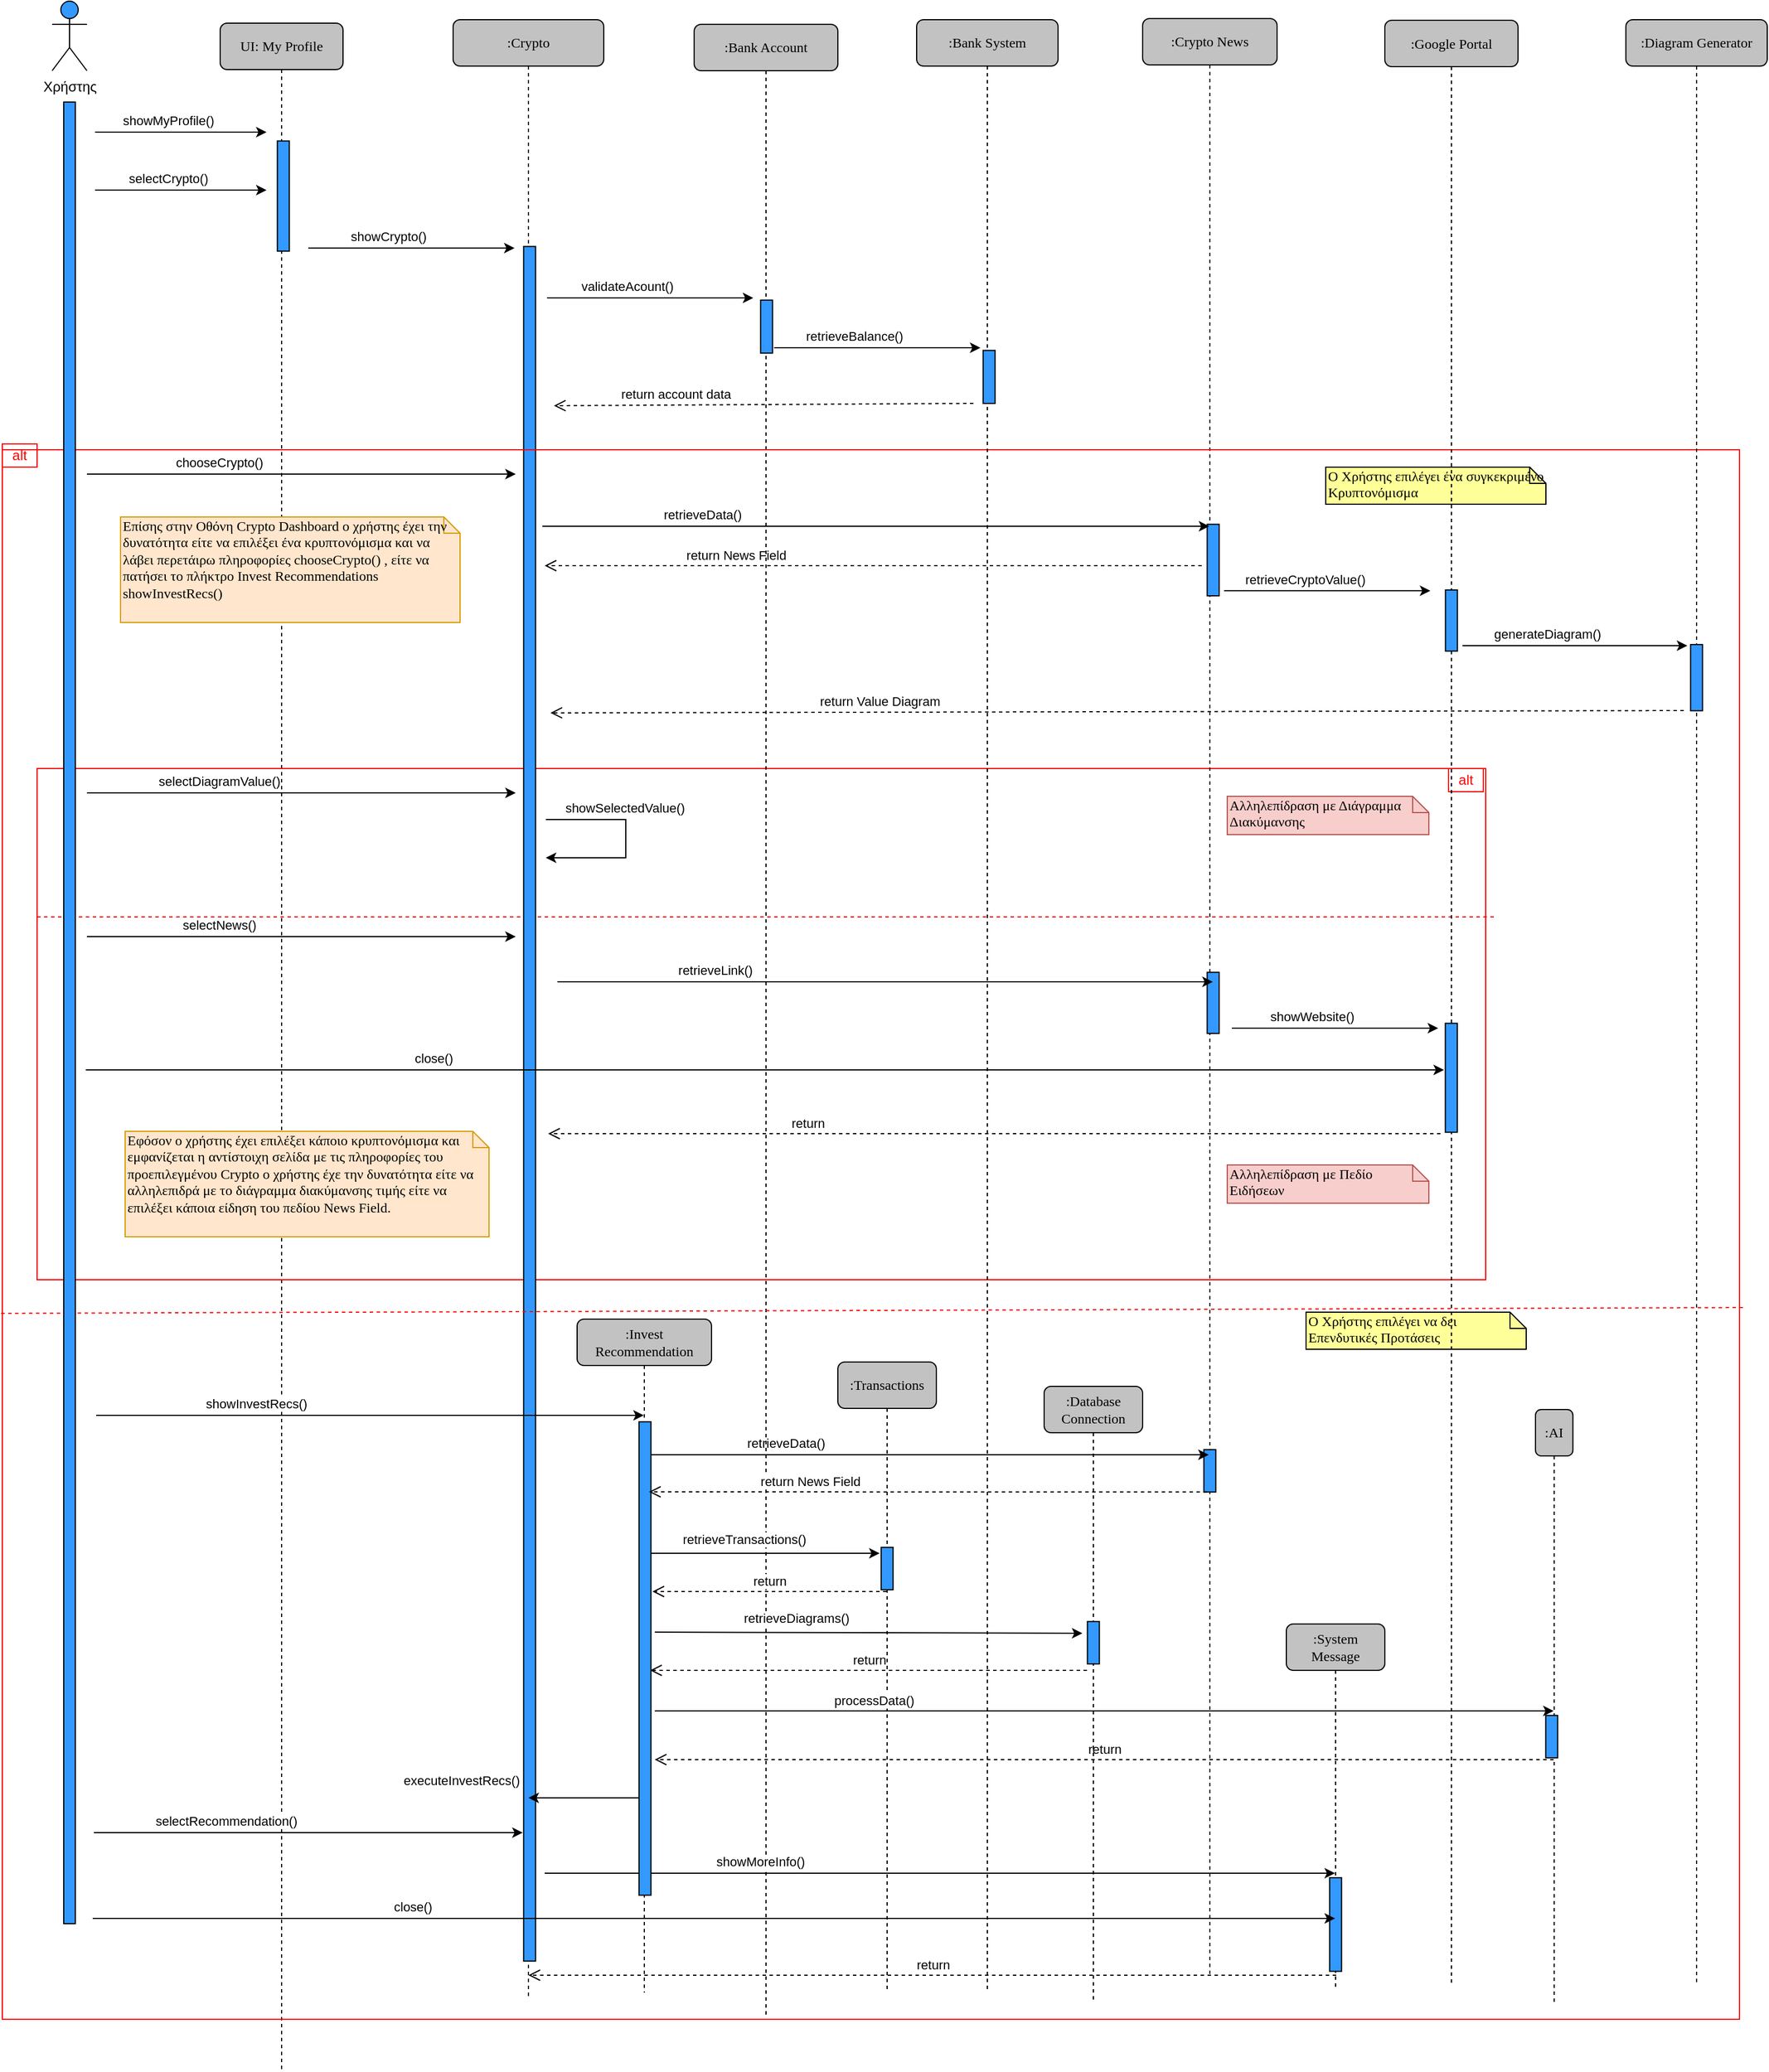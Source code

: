 <mxfile version="18.0.4" type="device"><diagram name="Page-1" id="13e1069c-82ec-6db2-03f1-153e76fe0fe0"><mxGraphModel dx="2372" dy="1528" grid="0" gridSize="10" guides="1" tooltips="1" connect="1" arrows="1" fold="1" page="0" pageScale="1" pageWidth="1100" pageHeight="850" background="none" math="0" shadow="0"><root><mxCell id="0"/><mxCell id="1" parent="0"/><mxCell id="r9DO_F_iBcvIoqcSVnVy-100" value="Χρήστης" style="shape=umlActor;verticalLabelPosition=bottom;verticalAlign=top;html=1;outlineConnect=0;fillColor=#3399FF;" parent="1" vertex="1"><mxGeometry x="104" y="86" width="30" height="60" as="geometry"/></mxCell><mxCell id="r9DO_F_iBcvIoqcSVnVy-105" value="UI: My Profile" style="shape=umlLifeline;perimeter=lifelinePerimeter;whiteSpace=wrap;html=1;container=1;collapsible=0;recursiveResize=0;outlineConnect=0;rounded=1;shadow=0;comic=0;labelBackgroundColor=none;strokeWidth=1;fontFamily=Verdana;fontSize=12;align=center;fillColor=#C2C2C2;" parent="1" vertex="1"><mxGeometry x="249" y="105" width="106" height="1766" as="geometry"/></mxCell><mxCell id="IzQKCPGa3qGo2pPBu95K-99" value="" style="rounded=0;whiteSpace=wrap;html=1;rotation=90;fillColor=#3399FF;" parent="r9DO_F_iBcvIoqcSVnVy-105" vertex="1"><mxGeometry x="6.98" y="144" width="95.03" height="10.33" as="geometry"/></mxCell><mxCell id="nU4apH7koYgpEo66-jCc-3" value="" style="endArrow=classic;html=1;rounded=0;" edge="1" parent="r9DO_F_iBcvIoqcSVnVy-105"><mxGeometry width="50" height="50" relative="1" as="geometry"><mxPoint x="76" y="194.0" as="sourcePoint"/><mxPoint x="254" y="194" as="targetPoint"/></mxGeometry></mxCell><mxCell id="nU4apH7koYgpEo66-jCc-4" value="showCrypto()" style="edgeLabel;html=1;align=center;verticalAlign=middle;resizable=0;points=[];" vertex="1" connectable="0" parent="nU4apH7koYgpEo66-jCc-3"><mxGeometry x="-0.537" y="3" relative="1" as="geometry"><mxPoint x="28" y="-7" as="offset"/></mxGeometry></mxCell><mxCell id="nU4apH7koYgpEo66-jCc-52" value="" style="rounded=0;whiteSpace=wrap;html=1;fillColor=none;shadow=0;strokeColor=#FF0000;" vertex="1" parent="r9DO_F_iBcvIoqcSVnVy-105"><mxGeometry x="-158" y="643" width="1250" height="441" as="geometry"/></mxCell><mxCell id="nU4apH7koYgpEo66-jCc-53" value="Εφόσον ο χρήστης έχει επιλέξει κάποιο κρυπτονόμισμα και εμφανίζεται η αντίστοιχη σελίδα με τις πληροφορίες του προεπιλεγμένου Crypto ο χρήστης έχε την δυνατότητα είτε να αλληλεπιδρά με το διάγραμμα διακύμανσης τιμής είτε να επιλέξει κάποια είδηση του πεδίου News Field." style="shape=note;whiteSpace=wrap;html=1;size=14;verticalAlign=top;align=left;spacingTop=-6;rounded=0;shadow=0;comic=0;labelBackgroundColor=none;strokeWidth=1;fontFamily=Verdana;fontSize=12;fillColor=#ffe6cc;strokeColor=#d79b00;" vertex="1" parent="r9DO_F_iBcvIoqcSVnVy-105"><mxGeometry x="-82" y="956" width="314" height="91" as="geometry"/></mxCell><mxCell id="nU4apH7koYgpEo66-jCc-54" value="" style="endArrow=none;dashed=1;html=1;rounded=0;strokeColor=#FF0000;exitX=0.004;exitY=0.624;exitDx=0;exitDy=0;exitPerimeter=0;" edge="1" parent="r9DO_F_iBcvIoqcSVnVy-105"><mxGeometry width="50" height="50" relative="1" as="geometry"><mxPoint x="-158.0" y="771.001" as="sourcePoint"/><mxPoint x="1099" y="771" as="targetPoint"/><Array as="points"/></mxGeometry></mxCell><mxCell id="nU4apH7koYgpEo66-jCc-55" value="Aλληλεπίδραση με Διάγραμμα Διακύμανσης" style="shape=note;whiteSpace=wrap;html=1;size=14;verticalAlign=top;align=left;spacingTop=-6;rounded=0;shadow=0;comic=0;labelBackgroundColor=none;strokeWidth=1;fontFamily=Verdana;fontSize=12;fillColor=#f8cecc;strokeColor=#b85450;" vertex="1" parent="r9DO_F_iBcvIoqcSVnVy-105"><mxGeometry x="869" y="667" width="174" height="33" as="geometry"/></mxCell><mxCell id="nU4apH7koYgpEo66-jCc-56" value="Aλληλεπίδραση με Πεδίο Ειδήσεων" style="shape=note;whiteSpace=wrap;html=1;size=14;verticalAlign=top;align=left;spacingTop=-6;rounded=0;shadow=0;comic=0;labelBackgroundColor=none;strokeWidth=1;fontFamily=Verdana;fontSize=12;fillColor=#f8cecc;strokeColor=#b85450;" vertex="1" parent="r9DO_F_iBcvIoqcSVnVy-105"><mxGeometry x="869" y="985" width="174" height="33" as="geometry"/></mxCell><mxCell id="nU4apH7koYgpEo66-jCc-106" value="&lt;font color=&quot;#ff0000&quot;&gt;alt&lt;/font&gt;" style="rounded=0;whiteSpace=wrap;html=1;shadow=0;fillColor=default;strokeColor=#FF0000;" vertex="1" parent="r9DO_F_iBcvIoqcSVnVy-105"><mxGeometry x="1060" y="643" width="30" height="20" as="geometry"/></mxCell><mxCell id="nU4apH7koYgpEo66-jCc-108" value="&lt;font color=&quot;#ff0000&quot;&gt;alt&lt;/font&gt;" style="rounded=0;whiteSpace=wrap;html=1;shadow=0;fillColor=default;strokeColor=#FF0000;" vertex="1" parent="r9DO_F_iBcvIoqcSVnVy-105"><mxGeometry x="-188" y="363" width="30" height="20" as="geometry"/></mxCell><mxCell id="nU4apH7koYgpEo66-jCc-109" value="O Χρήστης επιλέγει ένα συγκεκριμένο Κρυπτονόμισμα" style="shape=note;whiteSpace=wrap;html=1;size=14;verticalAlign=top;align=left;spacingTop=-6;rounded=0;shadow=0;comic=0;labelBackgroundColor=none;strokeWidth=1;fontFamily=Verdana;fontSize=12;fillColor=#FFFF99;strokeColor=#000000;" vertex="1" parent="r9DO_F_iBcvIoqcSVnVy-105"><mxGeometry x="954" y="383" width="190" height="32" as="geometry"/></mxCell><mxCell id="nU4apH7koYgpEo66-jCc-110" value="O Χρήστης επιλέγει να δει Επενδυτικές Προτάσεις&amp;nbsp;" style="shape=note;whiteSpace=wrap;html=1;size=14;verticalAlign=top;align=left;spacingTop=-6;rounded=0;shadow=0;comic=0;labelBackgroundColor=none;strokeWidth=1;fontFamily=Verdana;fontSize=12;fillColor=#FFFF99;strokeColor=#000000;" vertex="1" parent="r9DO_F_iBcvIoqcSVnVy-105"><mxGeometry x="937" y="1112" width="190" height="32" as="geometry"/></mxCell><mxCell id="xUHtidkTW_1M5ktOETjh-2" value=":Crypto News" style="shape=umlLifeline;perimeter=lifelinePerimeter;whiteSpace=wrap;html=1;container=1;collapsible=0;recursiveResize=0;outlineConnect=0;rounded=1;shadow=0;comic=0;labelBackgroundColor=none;strokeWidth=1;fontFamily=Verdana;fontSize=12;align=center;fillColor=#C2C2C2;" parent="1" vertex="1"><mxGeometry x="1045" y="101" width="116" height="1688" as="geometry"/></mxCell><mxCell id="nU4apH7koYgpEo66-jCc-28" value="" style="rounded=0;whiteSpace=wrap;html=1;rotation=90;fillColor=#3399FF;" vertex="1" parent="xUHtidkTW_1M5ktOETjh-2"><mxGeometry x="30.02" y="461.98" width="61.7" height="10.33" as="geometry"/></mxCell><mxCell id="nU4apH7koYgpEo66-jCc-23" value="" style="endArrow=classic;html=1;rounded=0;" edge="1" parent="xUHtidkTW_1M5ktOETjh-2"><mxGeometry width="50" height="50" relative="1" as="geometry"><mxPoint x="70.26" y="493.66" as="sourcePoint"/><mxPoint x="248.26" y="493.66" as="targetPoint"/></mxGeometry></mxCell><mxCell id="nU4apH7koYgpEo66-jCc-24" value="retrieveCryptoValue()" style="edgeLabel;html=1;align=center;verticalAlign=middle;resizable=0;points=[];" vertex="1" connectable="0" parent="nU4apH7koYgpEo66-jCc-23"><mxGeometry x="-0.537" y="3" relative="1" as="geometry"><mxPoint x="28" y="-7" as="offset"/></mxGeometry></mxCell><mxCell id="nU4apH7koYgpEo66-jCc-32" value="return News Field" style="html=1;verticalAlign=bottom;endArrow=open;dashed=1;endSize=8;rounded=0;" edge="1" parent="xUHtidkTW_1M5ktOETjh-2"><mxGeometry x="0.42" relative="1" as="geometry"><mxPoint x="51" y="472" as="sourcePoint"/><mxPoint x="-516" y="472" as="targetPoint"/><mxPoint as="offset"/></mxGeometry></mxCell><mxCell id="nU4apH7koYgpEo66-jCc-59" value="" style="rounded=0;whiteSpace=wrap;html=1;rotation=90;fillColor=#3399FF;" vertex="1" parent="xUHtidkTW_1M5ktOETjh-2"><mxGeometry x="34.49" y="844" width="52.74" height="10.33" as="geometry"/></mxCell><mxCell id="nU4apH7koYgpEo66-jCc-66" value="" style="rounded=0;whiteSpace=wrap;html=1;rotation=90;fillColor=#3399FF;" vertex="1" parent="xUHtidkTW_1M5ktOETjh-2"><mxGeometry x="39.71" y="1247.72" width="36.57" height="10.33" as="geometry"/></mxCell><mxCell id="nU4apH7koYgpEo66-jCc-75" value="" style="endArrow=classic;html=1;rounded=0;" edge="1" parent="xUHtidkTW_1M5ktOETjh-2"><mxGeometry width="50" height="50" relative="1" as="geometry"><mxPoint x="-425" y="1239" as="sourcePoint"/><mxPoint x="57" y="1239" as="targetPoint"/></mxGeometry></mxCell><mxCell id="nU4apH7koYgpEo66-jCc-76" value="retrieveData()" style="edgeLabel;html=1;align=center;verticalAlign=middle;resizable=0;points=[];" vertex="1" connectable="0" parent="nU4apH7koYgpEo66-jCc-75"><mxGeometry x="-0.537" y="3" relative="1" as="geometry"><mxPoint x="5" y="-7" as="offset"/></mxGeometry></mxCell><mxCell id="xUHtidkTW_1M5ktOETjh-3" value=":Crypto" style="shape=umlLifeline;perimeter=lifelinePerimeter;whiteSpace=wrap;html=1;container=1;collapsible=0;recursiveResize=0;outlineConnect=0;rounded=1;shadow=0;comic=0;labelBackgroundColor=none;strokeWidth=1;fontFamily=Verdana;fontSize=12;align=center;fillColor=#C2C2C2;" parent="1" vertex="1"><mxGeometry x="450" y="102" width="130" height="1706" as="geometry"/></mxCell><mxCell id="nU4apH7koYgpEo66-jCc-8" value="" style="rounded=0;whiteSpace=wrap;html=1;rotation=90;fillColor=#3399FF;" vertex="1" parent="xUHtidkTW_1M5ktOETjh-3"><mxGeometry x="-673.58" y="930.07" width="1479.19" height="10.33" as="geometry"/></mxCell><mxCell id="nU4apH7koYgpEo66-jCc-21" value="" style="endArrow=classic;html=1;rounded=0;" edge="1" parent="xUHtidkTW_1M5ktOETjh-3" target="xUHtidkTW_1M5ktOETjh-2"><mxGeometry width="50" height="50" relative="1" as="geometry"><mxPoint x="77" y="437" as="sourcePoint"/><mxPoint x="255" y="437" as="targetPoint"/></mxGeometry></mxCell><mxCell id="nU4apH7koYgpEo66-jCc-22" value="retrieveData()" style="edgeLabel;html=1;align=center;verticalAlign=middle;resizable=0;points=[];" vertex="1" connectable="0" parent="nU4apH7koYgpEo66-jCc-21"><mxGeometry x="-0.537" y="3" relative="1" as="geometry"><mxPoint x="5" y="-7" as="offset"/></mxGeometry></mxCell><mxCell id="nU4apH7koYgpEo66-jCc-60" value="" style="endArrow=classic;html=1;rounded=0;" edge="1" parent="xUHtidkTW_1M5ktOETjh-3" target="nU4apH7koYgpEo66-jCc-65"><mxGeometry width="50" height="50" relative="1" as="geometry"><mxPoint x="-308" y="1204.0" as="sourcePoint"/><mxPoint x="156" y="1200" as="targetPoint"/></mxGeometry></mxCell><mxCell id="nU4apH7koYgpEo66-jCc-61" value="showInvestRecs()" style="edgeLabel;html=1;align=center;verticalAlign=middle;resizable=0;points=[];" vertex="1" connectable="0" parent="nU4apH7koYgpEo66-jCc-60"><mxGeometry x="-0.537" y="3" relative="1" as="geometry"><mxPoint x="28" y="-7" as="offset"/></mxGeometry></mxCell><mxCell id="IzQKCPGa3qGo2pPBu95K-2" value=":Bank Account" style="shape=umlLifeline;perimeter=lifelinePerimeter;whiteSpace=wrap;html=1;container=1;collapsible=0;recursiveResize=0;outlineConnect=0;rounded=1;shadow=0;comic=0;labelBackgroundColor=none;strokeWidth=1;fontFamily=Verdana;fontSize=12;align=center;fillColor=#C2C2C2;" parent="1" vertex="1"><mxGeometry x="658" y="106" width="124" height="1717" as="geometry"/></mxCell><mxCell id="nU4apH7koYgpEo66-jCc-119" value="" style="rounded=0;whiteSpace=wrap;html=1;fillColor=none;shadow=0;strokeColor=#FF0000;" vertex="1" parent="IzQKCPGa3qGo2pPBu95K-2"><mxGeometry x="-597" y="367" width="1499" height="1354" as="geometry"/></mxCell><mxCell id="nU4apH7koYgpEo66-jCc-16" value="" style="rounded=0;whiteSpace=wrap;html=1;rotation=90;fillColor=#3399FF;" vertex="1" parent="IzQKCPGa3qGo2pPBu95K-2"><mxGeometry x="39.63" y="255.62" width="45.75" height="10.33" as="geometry"/></mxCell><mxCell id="nU4apH7koYgpEo66-jCc-37" value="" style="endArrow=classic;html=1;rounded=0;" edge="1" parent="IzQKCPGa3qGo2pPBu95K-2"><mxGeometry width="50" height="50" relative="1" as="geometry"><mxPoint x="-118" y="826" as="sourcePoint"/><mxPoint x="447.5" y="826" as="targetPoint"/></mxGeometry></mxCell><mxCell id="nU4apH7koYgpEo66-jCc-38" value="retrieveLink()" style="edgeLabel;html=1;align=center;verticalAlign=middle;resizable=0;points=[];" vertex="1" connectable="0" parent="nU4apH7koYgpEo66-jCc-37"><mxGeometry x="-0.537" y="3" relative="1" as="geometry"><mxPoint x="5" y="-7" as="offset"/></mxGeometry></mxCell><mxCell id="nU4apH7koYgpEo66-jCc-79" value="return" style="html=1;verticalAlign=bottom;endArrow=open;dashed=1;endSize=8;rounded=0;" edge="1" parent="IzQKCPGa3qGo2pPBu95K-2" source="nU4apH7koYgpEo66-jCc-64"><mxGeometry relative="1" as="geometry"><mxPoint x="44" y="1352" as="sourcePoint"/><mxPoint x="-36" y="1352" as="targetPoint"/></mxGeometry></mxCell><mxCell id="nU4apH7koYgpEo66-jCc-89" value="" style="endArrow=classic;html=1;rounded=0;" edge="1" parent="IzQKCPGa3qGo2pPBu95K-2"><mxGeometry width="50" height="50" relative="1" as="geometry"><mxPoint x="-34" y="1387" as="sourcePoint"/><mxPoint x="335" y="1388" as="targetPoint"/></mxGeometry></mxCell><mxCell id="nU4apH7koYgpEo66-jCc-90" value="retrieveDiagrams()" style="edgeLabel;html=1;align=center;verticalAlign=middle;resizable=0;points=[];" vertex="1" connectable="0" parent="nU4apH7koYgpEo66-jCc-89"><mxGeometry x="-0.537" y="3" relative="1" as="geometry"><mxPoint x="36" y="-9" as="offset"/></mxGeometry></mxCell><mxCell id="nU4apH7koYgpEo66-jCc-91" value="return" style="html=1;verticalAlign=bottom;endArrow=open;dashed=1;endSize=8;rounded=0;" edge="1" parent="IzQKCPGa3qGo2pPBu95K-2"><mxGeometry relative="1" as="geometry"><mxPoint x="339" y="1420" as="sourcePoint"/><mxPoint x="-38" y="1420" as="targetPoint"/></mxGeometry></mxCell><mxCell id="nU4apH7koYgpEo66-jCc-117" value="return" style="html=1;verticalAlign=bottom;endArrow=open;dashed=1;endSize=8;rounded=0;" edge="1" parent="IzQKCPGa3qGo2pPBu95K-2" source="nU4apH7koYgpEo66-jCc-111"><mxGeometry relative="1" as="geometry"><mxPoint x="343" y="1497" as="sourcePoint"/><mxPoint x="-34" y="1497" as="targetPoint"/></mxGeometry></mxCell><mxCell id="nU4apH7koYgpEo66-jCc-120" value="" style="endArrow=none;dashed=1;html=1;rounded=0;strokeColor=#FF0000;" edge="1" parent="IzQKCPGa3qGo2pPBu95K-2"><mxGeometry width="50" height="50" relative="1" as="geometry"><mxPoint x="-598" y="1112" as="sourcePoint"/><mxPoint x="907" y="1107" as="targetPoint"/></mxGeometry></mxCell><mxCell id="IzQKCPGa3qGo2pPBu95K-96" value=":Diagram Generator" style="shape=umlLifeline;perimeter=lifelinePerimeter;whiteSpace=wrap;html=1;container=1;collapsible=0;recursiveResize=0;outlineConnect=0;rounded=1;shadow=0;comic=0;labelBackgroundColor=none;strokeWidth=1;fontFamily=Verdana;fontSize=12;align=center;fillColor=#C2C2C2;" parent="1" vertex="1"><mxGeometry x="1462" y="102" width="122" height="1694" as="geometry"/></mxCell><mxCell id="nU4apH7koYgpEo66-jCc-30" value="" style="rounded=0;whiteSpace=wrap;html=1;rotation=90;fillColor=#3399FF;" vertex="1" parent="IzQKCPGa3qGo2pPBu95K-96"><mxGeometry x="32.44" y="562.45" width="57.11" height="10.33" as="geometry"/></mxCell><mxCell id="IzQKCPGa3qGo2pPBu95K-97" value=":Google Portal" style="shape=umlLifeline;perimeter=lifelinePerimeter;whiteSpace=wrap;html=1;container=1;collapsible=0;recursiveResize=0;outlineConnect=0;rounded=1;shadow=0;comic=0;labelBackgroundColor=none;strokeWidth=1;fontFamily=Verdana;fontSize=12;align=center;fillColor=#C2C2C2;" parent="1" vertex="1"><mxGeometry x="1254" y="102.5" width="114.93" height="1696" as="geometry"/></mxCell><mxCell id="nU4apH7koYgpEo66-jCc-29" value="" style="rounded=0;whiteSpace=wrap;html=1;rotation=90;fillColor=#3399FF;" vertex="1" parent="IzQKCPGa3qGo2pPBu95K-97"><mxGeometry x="31.1" y="512.67" width="52.74" height="10.33" as="geometry"/></mxCell><mxCell id="nU4apH7koYgpEo66-jCc-44" value="" style="rounded=0;whiteSpace=wrap;html=1;rotation=90;fillColor=#3399FF;" vertex="1" parent="IzQKCPGa3qGo2pPBu95K-97"><mxGeometry x="10.37" y="907.13" width="94" height="10.33" as="geometry"/></mxCell><mxCell id="IzQKCPGa3qGo2pPBu95K-98" value="" style="rounded=0;whiteSpace=wrap;html=1;rotation=90;fillColor=#3399FF;" parent="1" vertex="1"><mxGeometry x="-666.76" y="953.81" width="1571.52" height="10" as="geometry"/></mxCell><mxCell id="nU4apH7koYgpEo66-jCc-1" value="" style="endArrow=classic;html=1;rounded=0;" edge="1" parent="1"><mxGeometry width="50" height="50" relative="1" as="geometry"><mxPoint x="141" y="199" as="sourcePoint"/><mxPoint x="289" y="199" as="targetPoint"/></mxGeometry></mxCell><mxCell id="nU4apH7koYgpEo66-jCc-2" value="showMyProfile()" style="edgeLabel;html=1;align=center;verticalAlign=middle;resizable=0;points=[];" vertex="1" connectable="0" parent="nU4apH7koYgpEo66-jCc-1"><mxGeometry x="-0.537" y="3" relative="1" as="geometry"><mxPoint x="28" y="-7" as="offset"/></mxGeometry></mxCell><mxCell id="nU4apH7koYgpEo66-jCc-5" value=":Bank System" style="shape=umlLifeline;perimeter=lifelinePerimeter;whiteSpace=wrap;html=1;container=1;collapsible=0;recursiveResize=0;outlineConnect=0;rounded=1;shadow=0;comic=0;labelBackgroundColor=none;strokeWidth=1;fontFamily=Verdana;fontSize=12;align=center;fillColor=#C2C2C2;" vertex="1" parent="1"><mxGeometry x="850" y="102" width="122" height="1699" as="geometry"/></mxCell><mxCell id="nU4apH7koYgpEo66-jCc-12" value="" style="endArrow=classic;html=1;rounded=0;" edge="1" parent="nU4apH7koYgpEo66-jCc-5"><mxGeometry width="50" height="50" relative="1" as="geometry"><mxPoint x="-123" y="283" as="sourcePoint"/><mxPoint x="55" y="283" as="targetPoint"/></mxGeometry></mxCell><mxCell id="nU4apH7koYgpEo66-jCc-13" value="retrieveBalance()" style="edgeLabel;html=1;align=center;verticalAlign=middle;resizable=0;points=[];" vertex="1" connectable="0" parent="nU4apH7koYgpEo66-jCc-12"><mxGeometry x="-0.537" y="3" relative="1" as="geometry"><mxPoint x="28" y="-7" as="offset"/></mxGeometry></mxCell><mxCell id="nU4apH7koYgpEo66-jCc-17" value="" style="rounded=0;whiteSpace=wrap;html=1;rotation=90;fillColor=#3399FF;" vertex="1" parent="nU4apH7koYgpEo66-jCc-5"><mxGeometry x="39.63" y="303" width="45.75" height="10.33" as="geometry"/></mxCell><mxCell id="nU4apH7koYgpEo66-jCc-43" value="return" style="html=1;verticalAlign=bottom;endArrow=open;dashed=1;endSize=8;rounded=0;" edge="1" parent="nU4apH7koYgpEo66-jCc-5"><mxGeometry x="0.42" relative="1" as="geometry"><mxPoint x="452" y="961" as="sourcePoint"/><mxPoint x="-318" y="961" as="targetPoint"/><mxPoint as="offset"/></mxGeometry></mxCell><mxCell id="nU4apH7koYgpEo66-jCc-6" value="" style="endArrow=classic;html=1;rounded=0;" edge="1" parent="1"><mxGeometry width="50" height="50" relative="1" as="geometry"><mxPoint x="141" y="249" as="sourcePoint"/><mxPoint x="289" y="249" as="targetPoint"/></mxGeometry></mxCell><mxCell id="nU4apH7koYgpEo66-jCc-7" value="selectCrypto()" style="edgeLabel;html=1;align=center;verticalAlign=middle;resizable=0;points=[];" vertex="1" connectable="0" parent="nU4apH7koYgpEo66-jCc-6"><mxGeometry x="-0.537" y="3" relative="1" as="geometry"><mxPoint x="28" y="-7" as="offset"/></mxGeometry></mxCell><mxCell id="nU4apH7koYgpEo66-jCc-10" value="" style="endArrow=classic;html=1;rounded=0;" edge="1" parent="1"><mxGeometry width="50" height="50" relative="1" as="geometry"><mxPoint x="531" y="342" as="sourcePoint"/><mxPoint x="709" y="342" as="targetPoint"/></mxGeometry></mxCell><mxCell id="nU4apH7koYgpEo66-jCc-11" value="validateAcount()" style="edgeLabel;html=1;align=center;verticalAlign=middle;resizable=0;points=[];" vertex="1" connectable="0" parent="nU4apH7koYgpEo66-jCc-10"><mxGeometry x="-0.537" y="3" relative="1" as="geometry"><mxPoint x="28" y="-7" as="offset"/></mxGeometry></mxCell><mxCell id="nU4apH7koYgpEo66-jCc-15" value="return account data" style="html=1;verticalAlign=bottom;endArrow=open;dashed=1;endSize=8;rounded=0;" edge="1" parent="1"><mxGeometry x="0.42" relative="1" as="geometry"><mxPoint x="899" y="433" as="sourcePoint"/><mxPoint x="537" y="435" as="targetPoint"/><mxPoint as="offset"/></mxGeometry></mxCell><mxCell id="nU4apH7koYgpEo66-jCc-19" value="" style="endArrow=classic;html=1;rounded=0;" edge="1" parent="1"><mxGeometry width="50" height="50" relative="1" as="geometry"><mxPoint x="134" y="494" as="sourcePoint"/><mxPoint x="504" y="494" as="targetPoint"/></mxGeometry></mxCell><mxCell id="nU4apH7koYgpEo66-jCc-20" value="chooseCrypto()" style="edgeLabel;html=1;align=center;verticalAlign=middle;resizable=0;points=[];" vertex="1" connectable="0" parent="nU4apH7koYgpEo66-jCc-19"><mxGeometry x="-0.537" y="3" relative="1" as="geometry"><mxPoint x="28" y="-7" as="offset"/></mxGeometry></mxCell><mxCell id="nU4apH7koYgpEo66-jCc-31" value="return Value Diagram" style="html=1;verticalAlign=bottom;endArrow=open;dashed=1;endSize=8;rounded=0;" edge="1" parent="1"><mxGeometry x="0.42" relative="1" as="geometry"><mxPoint x="1512" y="698" as="sourcePoint"/><mxPoint x="534" y="700" as="targetPoint"/><mxPoint as="offset"/></mxGeometry></mxCell><mxCell id="nU4apH7koYgpEo66-jCc-25" value="" style="endArrow=classic;html=1;rounded=0;" edge="1" parent="1"><mxGeometry width="50" height="50" relative="1" as="geometry"><mxPoint x="1321" y="642" as="sourcePoint"/><mxPoint x="1515" y="642" as="targetPoint"/></mxGeometry></mxCell><mxCell id="nU4apH7koYgpEo66-jCc-26" value="generateDiagram()" style="edgeLabel;html=1;align=center;verticalAlign=middle;resizable=0;points=[];" vertex="1" connectable="0" parent="nU4apH7koYgpEo66-jCc-25"><mxGeometry x="-0.537" y="3" relative="1" as="geometry"><mxPoint x="28" y="-7" as="offset"/></mxGeometry></mxCell><mxCell id="nU4apH7koYgpEo66-jCc-33" value="" style="endArrow=classic;html=1;rounded=0;" edge="1" parent="1"><mxGeometry width="50" height="50" relative="1" as="geometry"><mxPoint x="134" y="769" as="sourcePoint"/><mxPoint x="504" y="769" as="targetPoint"/></mxGeometry></mxCell><mxCell id="nU4apH7koYgpEo66-jCc-34" value="selectDiagramValue()" style="edgeLabel;html=1;align=center;verticalAlign=middle;resizable=0;points=[];" vertex="1" connectable="0" parent="nU4apH7koYgpEo66-jCc-33"><mxGeometry x="-0.537" y="3" relative="1" as="geometry"><mxPoint x="28" y="-7" as="offset"/></mxGeometry></mxCell><mxCell id="nU4apH7koYgpEo66-jCc-35" value="" style="endArrow=classic;html=1;rounded=0;" edge="1" parent="1"><mxGeometry width="50" height="50" relative="1" as="geometry"><mxPoint x="134" y="893" as="sourcePoint"/><mxPoint x="504" y="893" as="targetPoint"/></mxGeometry></mxCell><mxCell id="nU4apH7koYgpEo66-jCc-36" value="selectNews()" style="edgeLabel;html=1;align=center;verticalAlign=middle;resizable=0;points=[];" vertex="1" connectable="0" parent="nU4apH7koYgpEo66-jCc-35"><mxGeometry x="-0.537" y="3" relative="1" as="geometry"><mxPoint x="28" y="-7" as="offset"/></mxGeometry></mxCell><mxCell id="nU4apH7koYgpEo66-jCc-39" value="" style="endArrow=classic;html=1;rounded=0;" edge="1" parent="1"><mxGeometry width="50" height="50" relative="1" as="geometry"><mxPoint x="1122.0" y="972.0" as="sourcePoint"/><mxPoint x="1300.0" y="972.0" as="targetPoint"/></mxGeometry></mxCell><mxCell id="nU4apH7koYgpEo66-jCc-40" value="showWebsite()" style="edgeLabel;html=1;align=center;verticalAlign=middle;resizable=0;points=[];" vertex="1" connectable="0" parent="nU4apH7koYgpEo66-jCc-39"><mxGeometry x="-0.537" y="3" relative="1" as="geometry"><mxPoint x="28" y="-7" as="offset"/></mxGeometry></mxCell><mxCell id="nU4apH7koYgpEo66-jCc-41" value="" style="endArrow=classic;html=1;rounded=0;" edge="1" parent="1"><mxGeometry width="50" height="50" relative="1" as="geometry"><mxPoint x="133" y="1008" as="sourcePoint"/><mxPoint x="1305" y="1008" as="targetPoint"/></mxGeometry></mxCell><mxCell id="nU4apH7koYgpEo66-jCc-42" value="close()" style="edgeLabel;html=1;align=center;verticalAlign=middle;resizable=0;points=[];" vertex="1" connectable="0" parent="nU4apH7koYgpEo66-jCc-41"><mxGeometry x="-0.537" y="3" relative="1" as="geometry"><mxPoint x="28" y="-7" as="offset"/></mxGeometry></mxCell><mxCell id="nU4apH7koYgpEo66-jCc-46" value="" style="endArrow=classic;html=1;rounded=0;" edge="1" parent="1"><mxGeometry width="50" height="50" relative="1" as="geometry"><mxPoint x="530" y="792" as="sourcePoint"/><mxPoint x="530" y="825" as="targetPoint"/><Array as="points"><mxPoint x="599" y="792"/><mxPoint x="599" y="825"/></Array></mxGeometry></mxCell><mxCell id="nU4apH7koYgpEo66-jCc-47" value="showSelectedValue()" style="edgeLabel;html=1;align=center;verticalAlign=middle;resizable=0;points=[];" vertex="1" connectable="0" parent="nU4apH7koYgpEo66-jCc-46"><mxGeometry x="-0.537" y="3" relative="1" as="geometry"><mxPoint x="28" y="-7" as="offset"/></mxGeometry></mxCell><mxCell id="nU4apH7koYgpEo66-jCc-57" value="Επίσης στην Οθόνη Crypto Dashboard ο χρήστης έχει την δυνατότητα είτε να επιλέξει ένα κρυπτονόμισμα και να λάβει περετάιρω πληροφορίες chooseCrypto() , είτε να πατήσει το πλήκτρο Invest Recommendations showInvestRecs()" style="shape=note;whiteSpace=wrap;html=1;size=14;verticalAlign=top;align=left;spacingTop=-6;rounded=0;shadow=0;comic=0;labelBackgroundColor=none;strokeWidth=1;fontFamily=Verdana;fontSize=12;fillColor=#ffe6cc;strokeColor=#d79b00;" vertex="1" parent="1"><mxGeometry x="163" y="531" width="293" height="91" as="geometry"/></mxCell><mxCell id="nU4apH7koYgpEo66-jCc-64" value=":Transactions" style="shape=umlLifeline;perimeter=lifelinePerimeter;whiteSpace=wrap;html=1;container=1;collapsible=0;recursiveResize=0;outlineConnect=0;rounded=1;shadow=0;comic=0;labelBackgroundColor=none;strokeWidth=1;fontFamily=Verdana;fontSize=12;align=center;fillColor=#C2C2C2;" vertex="1" parent="1"><mxGeometry x="782" y="1260" width="85" height="544" as="geometry"/></mxCell><mxCell id="nU4apH7koYgpEo66-jCc-77" value="" style="endArrow=classic;html=1;rounded=0;" edge="1" parent="nU4apH7koYgpEo66-jCc-64"><mxGeometry width="50" height="50" relative="1" as="geometry"><mxPoint x="-163" y="165" as="sourcePoint"/><mxPoint x="36" y="165" as="targetPoint"/></mxGeometry></mxCell><mxCell id="nU4apH7koYgpEo66-jCc-78" value="retrieveTransactions()" style="edgeLabel;html=1;align=center;verticalAlign=middle;resizable=0;points=[];" vertex="1" connectable="0" parent="nU4apH7koYgpEo66-jCc-77"><mxGeometry x="-0.537" y="3" relative="1" as="geometry"><mxPoint x="36" y="-9" as="offset"/></mxGeometry></mxCell><mxCell id="nU4apH7koYgpEo66-jCc-82" value="" style="rounded=0;whiteSpace=wrap;html=1;rotation=90;fillColor=#3399FF;" vertex="1" parent="nU4apH7koYgpEo66-jCc-64"><mxGeometry x="24.22" y="173" width="36.57" height="10.33" as="geometry"/></mxCell><mxCell id="nU4apH7koYgpEo66-jCc-100" value="" style="endArrow=classic;html=1;rounded=0;" edge="1" parent="nU4apH7koYgpEo66-jCc-64" target="nU4apH7koYgpEo66-jCc-98"><mxGeometry width="50" height="50" relative="1" as="geometry"><mxPoint x="-253" y="441" as="sourcePoint"/><mxPoint x="117" y="441" as="targetPoint"/></mxGeometry></mxCell><mxCell id="nU4apH7koYgpEo66-jCc-101" value="showMoreInfo()" style="edgeLabel;html=1;align=center;verticalAlign=middle;resizable=0;points=[];" vertex="1" connectable="0" parent="nU4apH7koYgpEo66-jCc-100"><mxGeometry x="-0.537" y="3" relative="1" as="geometry"><mxPoint x="28" y="-7" as="offset"/></mxGeometry></mxCell><mxCell id="nU4apH7koYgpEo66-jCc-65" value=":Invest Recommendation" style="shape=umlLifeline;perimeter=lifelinePerimeter;whiteSpace=wrap;html=1;container=1;collapsible=0;recursiveResize=0;outlineConnect=0;rounded=1;shadow=0;comic=0;labelBackgroundColor=none;strokeWidth=1;fontFamily=Verdana;fontSize=12;align=center;fillColor=#C2C2C2;glass=0;" vertex="1" parent="1"><mxGeometry x="557" y="1223" width="116" height="581" as="geometry"/></mxCell><mxCell id="nU4apH7koYgpEo66-jCc-70" value="" style="rounded=0;whiteSpace=wrap;html=1;rotation=90;fillColor=#3399FF;" vertex="1" parent="nU4apH7koYgpEo66-jCc-65"><mxGeometry x="-145.61" y="287.61" width="408.37" height="10.33" as="geometry"/></mxCell><mxCell id="nU4apH7koYgpEo66-jCc-92" value="" style="endArrow=classic;html=1;rounded=0;" edge="1" parent="nU4apH7koYgpEo66-jCc-65" target="nU4apH7koYgpEo66-jCc-111"><mxGeometry width="50" height="50" relative="1" as="geometry"><mxPoint x="67" y="338" as="sourcePoint"/><mxPoint x="67" y="371" as="targetPoint"/><Array as="points"><mxPoint x="136" y="338"/><mxPoint x="199" y="338"/></Array></mxGeometry></mxCell><mxCell id="nU4apH7koYgpEo66-jCc-93" value="processData()" style="edgeLabel;html=1;align=center;verticalAlign=middle;resizable=0;points=[];" vertex="1" connectable="0" parent="nU4apH7koYgpEo66-jCc-92"><mxGeometry x="-0.537" y="3" relative="1" as="geometry"><mxPoint x="9" y="-6" as="offset"/></mxGeometry></mxCell><mxCell id="nU4apH7koYgpEo66-jCc-74" value="return News Field" style="html=1;verticalAlign=bottom;endArrow=open;dashed=1;endSize=8;rounded=0;exitX=1;exitY=0.75;exitDx=0;exitDy=0;" edge="1" parent="1" source="nU4apH7koYgpEo66-jCc-66"><mxGeometry x="0.42" relative="1" as="geometry"><mxPoint x="1191" y="1380" as="sourcePoint"/><mxPoint x="619" y="1372" as="targetPoint"/><mxPoint as="offset"/></mxGeometry></mxCell><mxCell id="nU4apH7koYgpEo66-jCc-83" value=":Database Connection" style="shape=umlLifeline;perimeter=lifelinePerimeter;whiteSpace=wrap;html=1;container=1;collapsible=0;recursiveResize=0;outlineConnect=0;rounded=1;shadow=0;comic=0;labelBackgroundColor=none;strokeWidth=1;fontFamily=Verdana;fontSize=12;align=center;fillColor=#C2C2C2;" vertex="1" parent="1"><mxGeometry x="960" y="1281" width="85" height="530" as="geometry"/></mxCell><mxCell id="nU4apH7koYgpEo66-jCc-86" value="" style="rounded=0;whiteSpace=wrap;html=1;rotation=90;fillColor=#3399FF;" vertex="1" parent="nU4apH7koYgpEo66-jCc-83"><mxGeometry x="24.22" y="216" width="36.57" height="10.33" as="geometry"/></mxCell><mxCell id="nU4apH7koYgpEo66-jCc-94" value="" style="endArrow=classic;html=1;rounded=0;" edge="1" parent="1" target="xUHtidkTW_1M5ktOETjh-3"><mxGeometry width="50" height="50" relative="1" as="geometry"><mxPoint x="610" y="1636" as="sourcePoint"/><mxPoint x="703" y="1586" as="targetPoint"/></mxGeometry></mxCell><mxCell id="nU4apH7koYgpEo66-jCc-95" value="executeInvestRecs()" style="edgeLabel;html=1;align=center;verticalAlign=middle;resizable=0;points=[];labelBackgroundColor=none;" vertex="1" connectable="0" parent="nU4apH7koYgpEo66-jCc-94"><mxGeometry x="0.281" y="2" relative="1" as="geometry"><mxPoint x="-92" y="-17" as="offset"/></mxGeometry></mxCell><mxCell id="nU4apH7koYgpEo66-jCc-96" value="" style="endArrow=classic;html=1;rounded=0;" edge="1" parent="1"><mxGeometry width="50" height="50" relative="1" as="geometry"><mxPoint x="140" y="1666" as="sourcePoint"/><mxPoint x="510" y="1666" as="targetPoint"/></mxGeometry></mxCell><mxCell id="nU4apH7koYgpEo66-jCc-97" value="selectRecommendation()" style="edgeLabel;html=1;align=center;verticalAlign=middle;resizable=0;points=[];" vertex="1" connectable="0" parent="nU4apH7koYgpEo66-jCc-96"><mxGeometry x="-0.537" y="3" relative="1" as="geometry"><mxPoint x="28" y="-7" as="offset"/></mxGeometry></mxCell><mxCell id="nU4apH7koYgpEo66-jCc-98" value=":System Message" style="shape=umlLifeline;perimeter=lifelinePerimeter;whiteSpace=wrap;html=1;container=1;collapsible=0;recursiveResize=0;outlineConnect=0;rounded=1;shadow=0;comic=0;labelBackgroundColor=none;strokeWidth=1;fontFamily=Verdana;fontSize=12;align=center;fillColor=#C2C2C2;" vertex="1" parent="1"><mxGeometry x="1169" y="1486" width="85" height="316" as="geometry"/></mxCell><mxCell id="nU4apH7koYgpEo66-jCc-102" value="" style="rounded=0;whiteSpace=wrap;html=1;rotation=90;fillColor=#3399FF;" vertex="1" parent="nU4apH7koYgpEo66-jCc-98"><mxGeometry x="2.1" y="254.11" width="80.79" height="10.33" as="geometry"/></mxCell><mxCell id="nU4apH7koYgpEo66-jCc-103" value="return" style="html=1;verticalAlign=bottom;endArrow=open;dashed=1;endSize=8;rounded=0;" edge="1" parent="1" target="xUHtidkTW_1M5ktOETjh-3"><mxGeometry relative="1" as="geometry"><mxPoint x="1212" y="1789" as="sourcePoint"/><mxPoint x="835" y="1789" as="targetPoint"/></mxGeometry></mxCell><mxCell id="nU4apH7koYgpEo66-jCc-104" value="" style="endArrow=classic;html=1;rounded=0;" edge="1" parent="1" target="nU4apH7koYgpEo66-jCc-98"><mxGeometry width="50" height="50" relative="1" as="geometry"><mxPoint x="139" y="1740" as="sourcePoint"/><mxPoint x="509" y="1740" as="targetPoint"/></mxGeometry></mxCell><mxCell id="nU4apH7koYgpEo66-jCc-105" value="close()" style="edgeLabel;html=1;align=center;verticalAlign=middle;resizable=0;points=[];" vertex="1" connectable="0" parent="nU4apH7koYgpEo66-jCc-104"><mxGeometry x="-0.537" y="3" relative="1" as="geometry"><mxPoint x="28" y="-7" as="offset"/></mxGeometry></mxCell><mxCell id="nU4apH7koYgpEo66-jCc-111" value=":AI" style="shape=umlLifeline;perimeter=lifelinePerimeter;whiteSpace=wrap;html=1;container=1;collapsible=0;recursiveResize=0;outlineConnect=0;rounded=1;shadow=0;comic=0;labelBackgroundColor=none;strokeWidth=1;fontFamily=Verdana;fontSize=12;align=center;fillColor=#C2C2C2;" vertex="1" parent="1"><mxGeometry x="1384" y="1301" width="32.28" height="514" as="geometry"/></mxCell><mxCell id="nU4apH7koYgpEo66-jCc-118" value="" style="rounded=0;whiteSpace=wrap;html=1;rotation=90;fillColor=#3399FF;" vertex="1" parent="nU4apH7koYgpEo66-jCc-111"><mxGeometry x="-4.29" y="277" width="36.57" height="10.33" as="geometry"/></mxCell></root></mxGraphModel></diagram></mxfile>